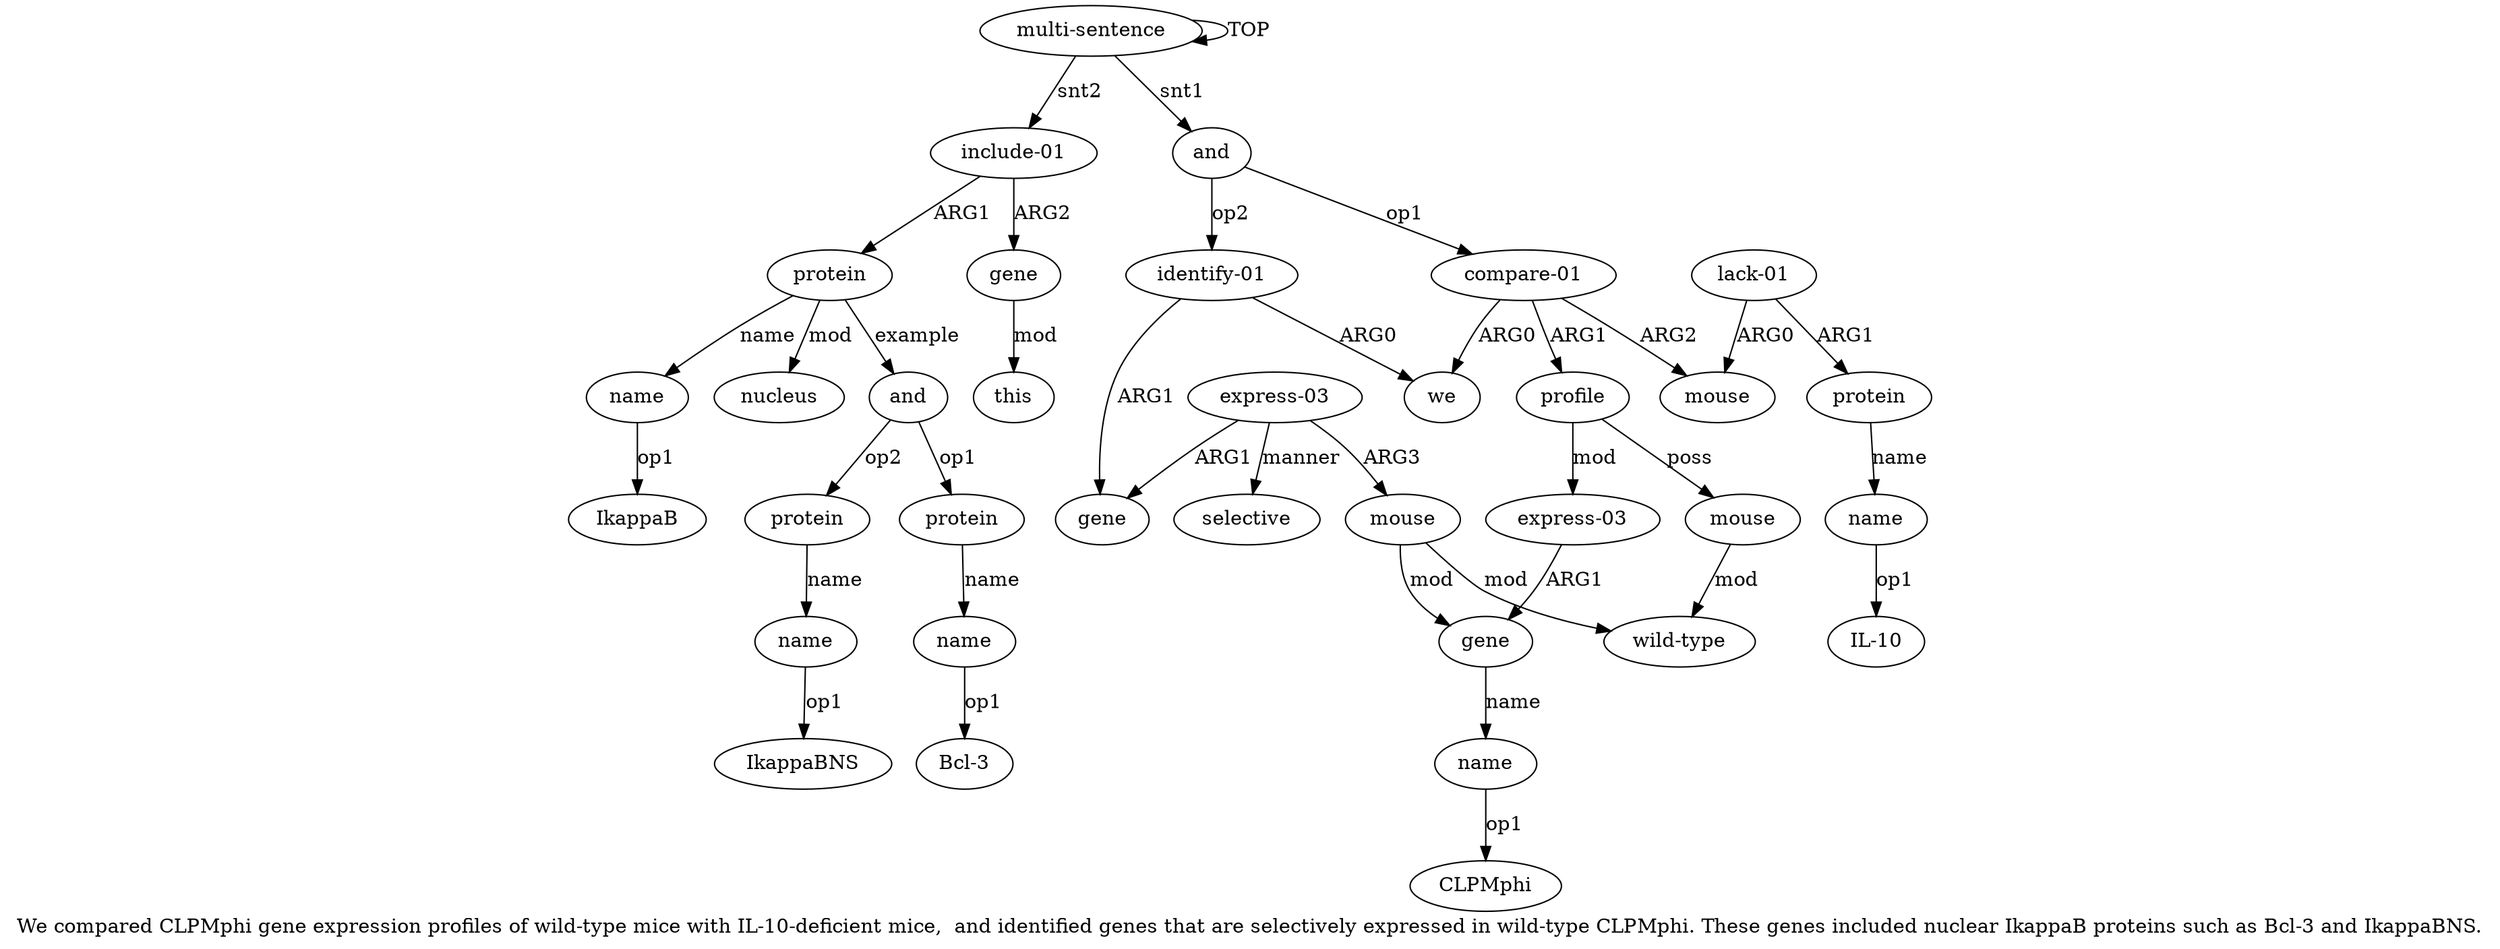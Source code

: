 digraph  {
	graph [label="We compared CLPMphi gene expression profiles of wild-type mice with IL-10-deficient mice,  and identified genes that are selectively \
expressed in wild-type CLPMphi. These genes included nuclear IkappaB proteins such as Bcl-3 and IkappaBNS."];
	node [label="\N"];
	a20	 [color=black,
		gold_ind=20,
		gold_label=protein,
		label=protein,
		test_ind=20,
		test_label=protein];
	a21	 [color=black,
		gold_ind=21,
		gold_label=name,
		label=name,
		test_ind=21,
		test_label=name];
	a20 -> a21 [key=0,
	color=black,
	gold_label=name,
	label=name,
	test_label=name];
a22 [color=black,
	gold_ind=22,
	gold_label=nucleus,
	label=nucleus,
	test_ind=22,
	test_label=nucleus];
a20 -> a22 [key=0,
color=black,
gold_label=mod,
label=mod,
test_label=mod];
a23 [color=black,
gold_ind=23,
gold_label=and,
label=and,
test_ind=23,
test_label=and];
a20 -> a23 [key=0,
color=black,
gold_label=example,
label=example,
test_label=example];
"a21 IkappaB" [color=black,
gold_ind=-1,
gold_label=IkappaB,
label=IkappaB,
test_ind=-1,
test_label=IkappaB];
a21 -> "a21 IkappaB" [key=0,
color=black,
gold_label=op1,
label=op1,
test_label=op1];
a24 [color=black,
gold_ind=24,
gold_label=protein,
label=protein,
test_ind=24,
test_label=protein];
a23 -> a24 [key=0,
color=black,
gold_label=op1,
label=op1,
test_label=op1];
a26 [color=black,
gold_ind=26,
gold_label=protein,
label=protein,
test_ind=26,
test_label=protein];
a23 -> a26 [key=0,
color=black,
gold_label=op2,
label=op2,
test_label=op2];
a25 [color=black,
gold_ind=25,
gold_label=name,
label=name,
test_ind=25,
test_label=name];
a24 -> a25 [key=0,
color=black,
gold_label=name,
label=name,
test_label=name];
"a25 Bcl-3" [color=black,
gold_ind=-1,
gold_label="Bcl-3",
label="Bcl-3",
test_ind=-1,
test_label="Bcl-3"];
a25 -> "a25 Bcl-3" [key=0,
color=black,
gold_label=op1,
label=op1,
test_label=op1];
a27 [color=black,
gold_ind=27,
gold_label=name,
label=name,
test_ind=27,
test_label=name];
a26 -> a27 [key=0,
color=black,
gold_label=name,
label=name,
test_label=name];
"a27 IkappaBNS" [color=black,
gold_ind=-1,
gold_label=IkappaBNS,
label=IkappaBNS,
test_ind=-1,
test_label=IkappaBNS];
a27 -> "a27 IkappaBNS" [key=0,
color=black,
gold_label=op1,
label=op1,
test_label=op1];
a28 [color=black,
gold_ind=28,
gold_label=gene,
label=gene,
test_ind=28,
test_label=gene];
a29 [color=black,
gold_ind=29,
gold_label=this,
label=this,
test_ind=29,
test_label=this];
a28 -> a29 [key=0,
color=black,
gold_label=mod,
label=mod,
test_label=mod];
"a13 IL-10" [color=black,
gold_ind=-1,
gold_label="IL-10",
label="IL-10",
test_ind=-1,
test_label="IL-10"];
a15 [color=black,
gold_ind=15,
gold_label=gene,
label=gene,
test_ind=15,
test_label=gene];
a14 [color=black,
gold_ind=14,
gold_label="identify-01",
label="identify-01",
test_ind=14,
test_label="identify-01"];
a14 -> a15 [key=0,
color=black,
gold_label=ARG1,
label=ARG1,
test_label=ARG1];
a3 [color=black,
gold_ind=3,
gold_label=we,
label=we,
test_ind=3,
test_label=we];
a14 -> a3 [key=0,
color=black,
gold_label=ARG0,
label=ARG0,
test_label=ARG0];
a17 [color=black,
gold_ind=17,
gold_label=mouse,
label=mouse,
test_ind=17,
test_label=mouse];
a6 [color=black,
gold_ind=6,
gold_label=gene,
label=gene,
test_ind=6,
test_label=gene];
a17 -> a6 [key=0,
color=black,
gold_label=mod,
label=mod,
test_label=mod];
a9 [color=black,
gold_ind=9,
gold_label="wild-type",
label="wild-type",
test_ind=9,
test_label="wild-type"];
a17 -> a9 [key=0,
color=black,
gold_label=mod,
label=mod,
test_label=mod];
a16 [color=black,
gold_ind=16,
gold_label="express-03",
label="express-03",
test_ind=16,
test_label="express-03"];
a16 -> a15 [key=0,
color=black,
gold_label=ARG1,
label=ARG1,
test_label=ARG1];
a16 -> a17 [key=0,
color=black,
gold_label=ARG3,
label=ARG3,
test_label=ARG3];
a18 [color=black,
gold_ind=18,
gold_label=selective,
label=selective,
test_ind=18,
test_label=selective];
a16 -> a18 [key=0,
color=black,
gold_label=manner,
label=manner,
test_label=manner];
a11 [color=black,
gold_ind=11,
gold_label="lack-01",
label="lack-01",
test_ind=11,
test_label="lack-01"];
a10 [color=black,
gold_ind=10,
gold_label=mouse,
label=mouse,
test_ind=10,
test_label=mouse];
a11 -> a10 [key=0,
color=black,
gold_label=ARG0,
label=ARG0,
test_label=ARG0];
a12 [color=black,
gold_ind=12,
gold_label=protein,
label=protein,
test_ind=12,
test_label=protein];
a11 -> a12 [key=0,
color=black,
gold_label=ARG1,
label=ARG1,
test_label=ARG1];
a13 [color=black,
gold_ind=13,
gold_label=name,
label=name,
test_ind=13,
test_label=name];
a13 -> "a13 IL-10" [key=0,
color=black,
gold_label=op1,
label=op1,
test_label=op1];
a12 -> a13 [key=0,
color=black,
gold_label=name,
label=name,
test_label=name];
a19 [color=black,
gold_ind=19,
gold_label="include-01",
label="include-01",
test_ind=19,
test_label="include-01"];
a19 -> a20 [key=0,
color=black,
gold_label=ARG1,
label=ARG1,
test_label=ARG1];
a19 -> a28 [key=0,
color=black,
gold_label=ARG2,
label=ARG2,
test_label=ARG2];
a1 [color=black,
gold_ind=1,
gold_label=and,
label=and,
test_ind=1,
test_label=and];
a1 -> a14 [key=0,
color=black,
gold_label=op2,
label=op2,
test_label=op2];
a2 [color=black,
gold_ind=2,
gold_label="compare-01",
label="compare-01",
test_ind=2,
test_label="compare-01"];
a1 -> a2 [key=0,
color=black,
gold_label=op1,
label=op1,
test_label=op1];
a0 [color=black,
gold_ind=0,
gold_label="multi-sentence",
label="multi-sentence",
test_ind=0,
test_label="multi-sentence"];
a0 -> a19 [key=0,
color=black,
gold_label=snt2,
label=snt2,
test_label=snt2];
a0 -> a1 [key=0,
color=black,
gold_label=snt1,
label=snt1,
test_label=snt1];
a0 -> a0 [key=0,
color=black,
gold_label=TOP,
label=TOP,
test_label=TOP];
a2 -> a10 [key=0,
color=black,
gold_label=ARG2,
label=ARG2,
test_label=ARG2];
a2 -> a3 [key=0,
color=black,
gold_label=ARG0,
label=ARG0,
test_label=ARG0];
a4 [color=black,
gold_ind=4,
gold_label=profile,
label=profile,
test_ind=4,
test_label=profile];
a2 -> a4 [key=0,
color=black,
gold_label=ARG1,
label=ARG1,
test_label=ARG1];
a5 [color=black,
gold_ind=5,
gold_label="express-03",
label="express-03",
test_ind=5,
test_label="express-03"];
a5 -> a6 [key=0,
color=black,
gold_label=ARG1,
label=ARG1,
test_label=ARG1];
a4 -> a5 [key=0,
color=black,
gold_label=mod,
label=mod,
test_label=mod];
a8 [color=black,
gold_ind=8,
gold_label=mouse,
label=mouse,
test_ind=8,
test_label=mouse];
a4 -> a8 [key=0,
color=black,
gold_label=poss,
label=poss,
test_label=poss];
a7 [color=black,
gold_ind=7,
gold_label=name,
label=name,
test_ind=7,
test_label=name];
"a7 CLPMphi" [color=black,
gold_ind=-1,
gold_label=CLPMphi,
label=CLPMphi,
test_ind=-1,
test_label=CLPMphi];
a7 -> "a7 CLPMphi" [key=0,
color=black,
gold_label=op1,
label=op1,
test_label=op1];
a6 -> a7 [key=0,
color=black,
gold_label=name,
label=name,
test_label=name];
a8 -> a9 [key=0,
color=black,
gold_label=mod,
label=mod,
test_label=mod];
}
